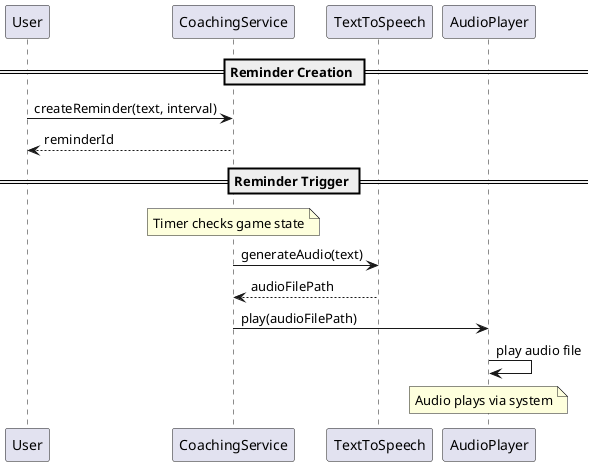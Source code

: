 @startuml ReminderTextToSpeechFlow

participant "User" as user
participant "CoachingService" as coaching
participant "TextToSpeech" as tts
participant "AudioPlayer" as audioPlayer

== Reminder Creation ==
user -> coaching: createReminder(text, interval)
coaching --> user: reminderId

== Reminder Trigger ==
note over coaching: Timer checks game state
coaching -> tts: generateAudio(text)
tts --> coaching: audioFilePath

coaching -> audioPlayer: play(audioFilePath)
audioPlayer -> audioPlayer: play audio file
note over audioPlayer: Audio plays via system

@enduml